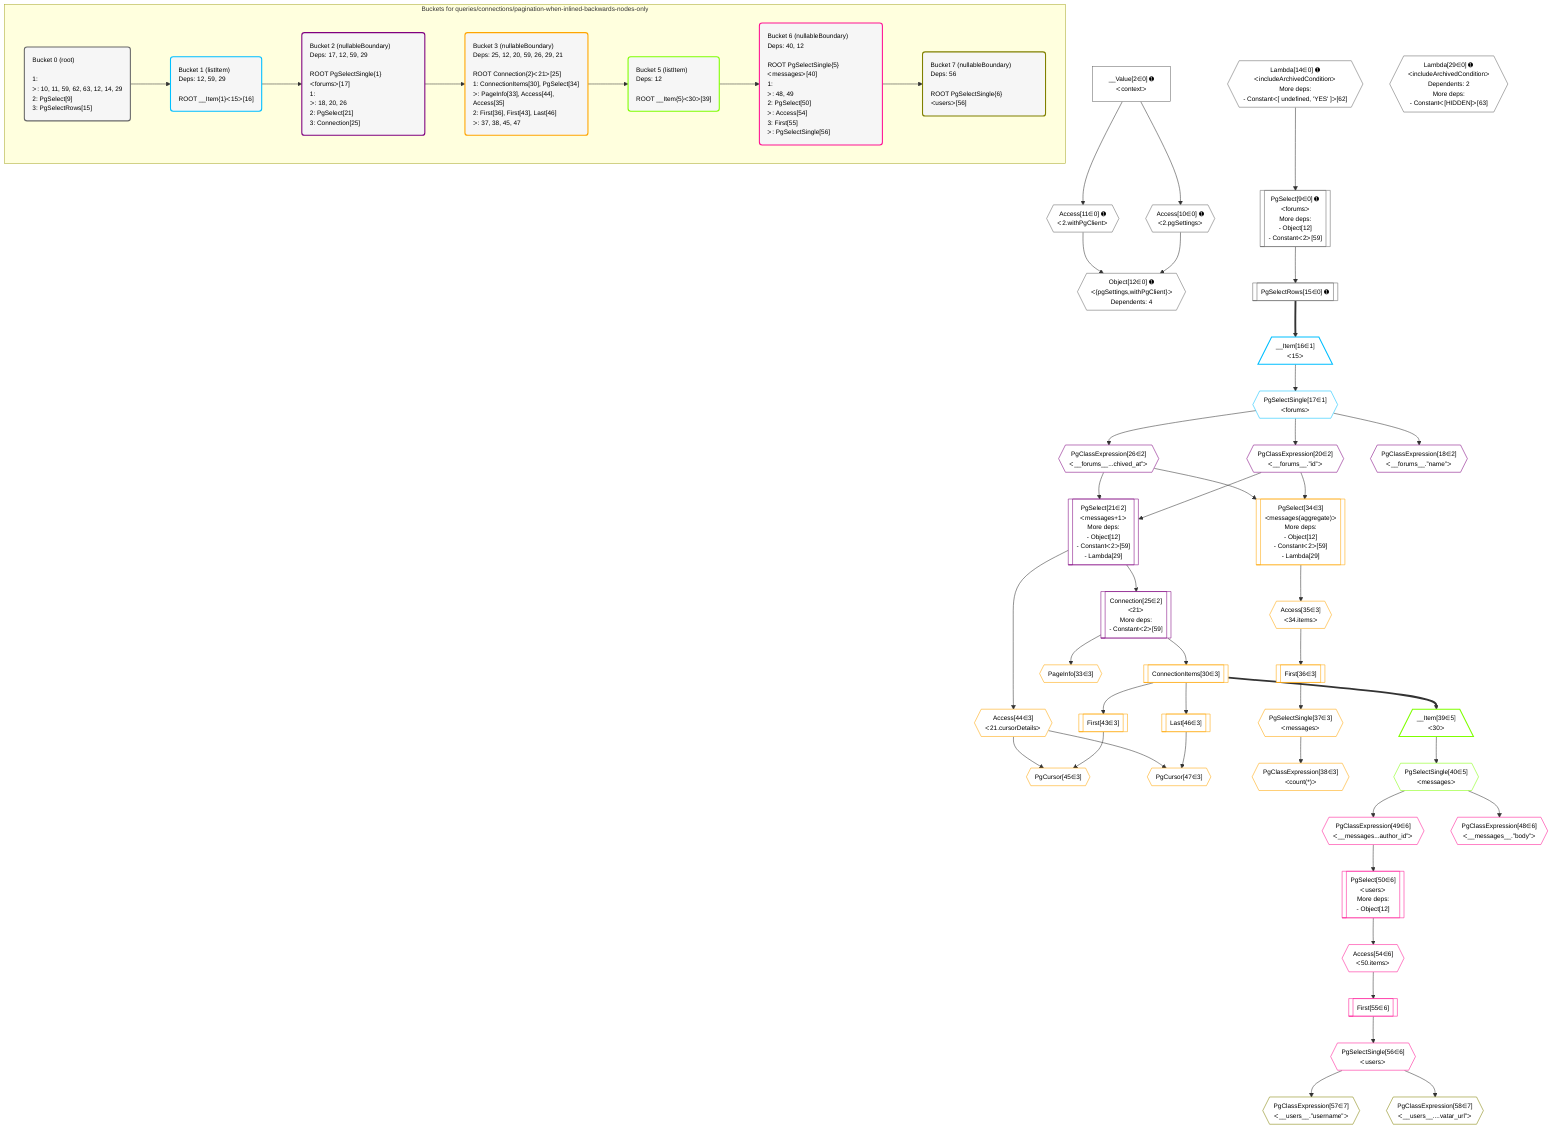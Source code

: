 %%{init: {'themeVariables': { 'fontSize': '12px'}}}%%
graph TD
    classDef path fill:#eee,stroke:#000,color:#000
    classDef plan fill:#fff,stroke-width:1px,color:#000
    classDef itemplan fill:#fff,stroke-width:2px,color:#000
    classDef unbatchedplan fill:#dff,stroke-width:1px,color:#000
    classDef sideeffectplan fill:#fcc,stroke-width:2px,color:#000
    classDef bucket fill:#f6f6f6,color:#000,stroke-width:2px,text-align:left

    subgraph "Buckets for queries/connections/pagination-when-inlined-backwards-nodes-only"
    Bucket0("Bucket 0 (root)<br /><br />1: <br />ᐳ: 10, 11, 59, 62, 63, 12, 14, 29<br />2: PgSelect[9]<br />3: PgSelectRows[15]"):::bucket
    Bucket1("Bucket 1 (listItem)<br />Deps: 12, 59, 29<br /><br />ROOT __Item{1}ᐸ15ᐳ[16]"):::bucket
    Bucket2("Bucket 2 (nullableBoundary)<br />Deps: 17, 12, 59, 29<br /><br />ROOT PgSelectSingle{1}ᐸforumsᐳ[17]<br />1: <br />ᐳ: 18, 20, 26<br />2: PgSelect[21]<br />3: Connection[25]"):::bucket
    Bucket3("Bucket 3 (nullableBoundary)<br />Deps: 25, 12, 20, 59, 26, 29, 21<br /><br />ROOT Connection{2}ᐸ21ᐳ[25]<br />1: ConnectionItems[30], PgSelect[34]<br />ᐳ: PageInfo[33], Access[44], Access[35]<br />2: First[36], First[43], Last[46]<br />ᐳ: 37, 38, 45, 47"):::bucket
    Bucket5("Bucket 5 (listItem)<br />Deps: 12<br /><br />ROOT __Item{5}ᐸ30ᐳ[39]"):::bucket
    Bucket6("Bucket 6 (nullableBoundary)<br />Deps: 40, 12<br /><br />ROOT PgSelectSingle{5}ᐸmessagesᐳ[40]<br />1: <br />ᐳ: 48, 49<br />2: PgSelect[50]<br />ᐳ: Access[54]<br />3: First[55]<br />ᐳ: PgSelectSingle[56]"):::bucket
    Bucket7("Bucket 7 (nullableBoundary)<br />Deps: 56<br /><br />ROOT PgSelectSingle{6}ᐸusersᐳ[56]"):::bucket
    end
    Bucket0 --> Bucket1
    Bucket1 --> Bucket2
    Bucket2 --> Bucket3
    Bucket3 --> Bucket5
    Bucket5 --> Bucket6
    Bucket6 --> Bucket7

    %% plan dependencies
    PgSelect9[["PgSelect[9∈0] ➊<br />ᐸforumsᐳ<br />More deps:<br />- Object[12]<br />- Constantᐸ2ᐳ[59]"]]:::plan
    Lambda14{{"Lambda[14∈0] ➊<br />ᐸincludeArchivedConditionᐳ<br />More deps:<br />- Constantᐸ[ undefined, 'YES' ]ᐳ[62]"}}:::plan
    Lambda14 --> PgSelect9
    Object12{{"Object[12∈0] ➊<br />ᐸ{pgSettings,withPgClient}ᐳ<br />Dependents: 4"}}:::plan
    Access10{{"Access[10∈0] ➊<br />ᐸ2.pgSettingsᐳ"}}:::plan
    Access11{{"Access[11∈0] ➊<br />ᐸ2.withPgClientᐳ"}}:::plan
    Access10 & Access11 --> Object12
    __Value2["__Value[2∈0] ➊<br />ᐸcontextᐳ"]:::plan
    __Value2 --> Access10
    __Value2 --> Access11
    PgSelectRows15[["PgSelectRows[15∈0] ➊"]]:::plan
    PgSelect9 --> PgSelectRows15
    Lambda29{{"Lambda[29∈0] ➊<br />ᐸincludeArchivedConditionᐳ<br />Dependents: 2<br />More deps:<br />- Constantᐸ[HIDDEN]ᐳ[63]"}}:::plan
    __Item16[/"__Item[16∈1]<br />ᐸ15ᐳ"\]:::itemplan
    PgSelectRows15 ==> __Item16
    PgSelectSingle17{{"PgSelectSingle[17∈1]<br />ᐸforumsᐳ"}}:::plan
    __Item16 --> PgSelectSingle17
    PgSelect21[["PgSelect[21∈2]<br />ᐸmessages+1ᐳ<br />More deps:<br />- Object[12]<br />- Constantᐸ2ᐳ[59]<br />- Lambda[29]"]]:::plan
    PgClassExpression20{{"PgClassExpression[20∈2]<br />ᐸ__forums__.”id”ᐳ"}}:::plan
    PgClassExpression26{{"PgClassExpression[26∈2]<br />ᐸ__forums__...chived_at”ᐳ"}}:::plan
    PgClassExpression20 & PgClassExpression26 --> PgSelect21
    Connection25[["Connection[25∈2]<br />ᐸ21ᐳ<br />More deps:<br />- Constantᐸ2ᐳ[59]"]]:::plan
    PgSelect21 --> Connection25
    PgClassExpression18{{"PgClassExpression[18∈2]<br />ᐸ__forums__.”name”ᐳ"}}:::plan
    PgSelectSingle17 --> PgClassExpression18
    PgSelectSingle17 --> PgClassExpression20
    PgSelectSingle17 --> PgClassExpression26
    PgSelect34[["PgSelect[34∈3]<br />ᐸmessages(aggregate)ᐳ<br />More deps:<br />- Object[12]<br />- Constantᐸ2ᐳ[59]<br />- Lambda[29]"]]:::plan
    PgClassExpression20 & PgClassExpression26 --> PgSelect34
    PgCursor45{{"PgCursor[45∈3]"}}:::plan
    First43[["First[43∈3]"]]:::plan
    Access44{{"Access[44∈3]<br />ᐸ21.cursorDetailsᐳ"}}:::plan
    First43 & Access44 --> PgCursor45
    PgCursor47{{"PgCursor[47∈3]"}}:::plan
    Last46[["Last[46∈3]"]]:::plan
    Last46 & Access44 --> PgCursor47
    ConnectionItems30[["ConnectionItems[30∈3]"]]:::plan
    Connection25 --> ConnectionItems30
    PageInfo33{{"PageInfo[33∈3]"}}:::plan
    Connection25 --> PageInfo33
    Access35{{"Access[35∈3]<br />ᐸ34.itemsᐳ"}}:::plan
    PgSelect34 --> Access35
    First36[["First[36∈3]"]]:::plan
    Access35 --> First36
    PgSelectSingle37{{"PgSelectSingle[37∈3]<br />ᐸmessagesᐳ"}}:::plan
    First36 --> PgSelectSingle37
    PgClassExpression38{{"PgClassExpression[38∈3]<br />ᐸcount(*)ᐳ"}}:::plan
    PgSelectSingle37 --> PgClassExpression38
    ConnectionItems30 --> First43
    PgSelect21 --> Access44
    ConnectionItems30 --> Last46
    __Item39[/"__Item[39∈5]<br />ᐸ30ᐳ"\]:::itemplan
    ConnectionItems30 ==> __Item39
    PgSelectSingle40{{"PgSelectSingle[40∈5]<br />ᐸmessagesᐳ"}}:::plan
    __Item39 --> PgSelectSingle40
    PgSelect50[["PgSelect[50∈6]<br />ᐸusersᐳ<br />More deps:<br />- Object[12]"]]:::plan
    PgClassExpression49{{"PgClassExpression[49∈6]<br />ᐸ__messages...author_id”ᐳ"}}:::plan
    PgClassExpression49 --> PgSelect50
    PgClassExpression48{{"PgClassExpression[48∈6]<br />ᐸ__messages__.”body”ᐳ"}}:::plan
    PgSelectSingle40 --> PgClassExpression48
    PgSelectSingle40 --> PgClassExpression49
    Access54{{"Access[54∈6]<br />ᐸ50.itemsᐳ"}}:::plan
    PgSelect50 --> Access54
    First55[["First[55∈6]"]]:::plan
    Access54 --> First55
    PgSelectSingle56{{"PgSelectSingle[56∈6]<br />ᐸusersᐳ"}}:::plan
    First55 --> PgSelectSingle56
    PgClassExpression57{{"PgClassExpression[57∈7]<br />ᐸ__users__.”username”ᐳ"}}:::plan
    PgSelectSingle56 --> PgClassExpression57
    PgClassExpression58{{"PgClassExpression[58∈7]<br />ᐸ__users__....vatar_url”ᐳ"}}:::plan
    PgSelectSingle56 --> PgClassExpression58

    %% define steps
    classDef bucket0 stroke:#696969
    class Bucket0,__Value2,PgSelect9,Access10,Access11,Object12,Lambda14,PgSelectRows15,Lambda29 bucket0
    classDef bucket1 stroke:#00bfff
    class Bucket1,__Item16,PgSelectSingle17 bucket1
    classDef bucket2 stroke:#7f007f
    class Bucket2,PgClassExpression18,PgClassExpression20,PgSelect21,Connection25,PgClassExpression26 bucket2
    classDef bucket3 stroke:#ffa500
    class Bucket3,ConnectionItems30,PageInfo33,PgSelect34,Access35,First36,PgSelectSingle37,PgClassExpression38,First43,Access44,PgCursor45,Last46,PgCursor47 bucket3
    classDef bucket5 stroke:#7fff00
    class Bucket5,__Item39,PgSelectSingle40 bucket5
    classDef bucket6 stroke:#ff1493
    class Bucket6,PgClassExpression48,PgClassExpression49,PgSelect50,Access54,First55,PgSelectSingle56 bucket6
    classDef bucket7 stroke:#808000
    class Bucket7,PgClassExpression57,PgClassExpression58 bucket7